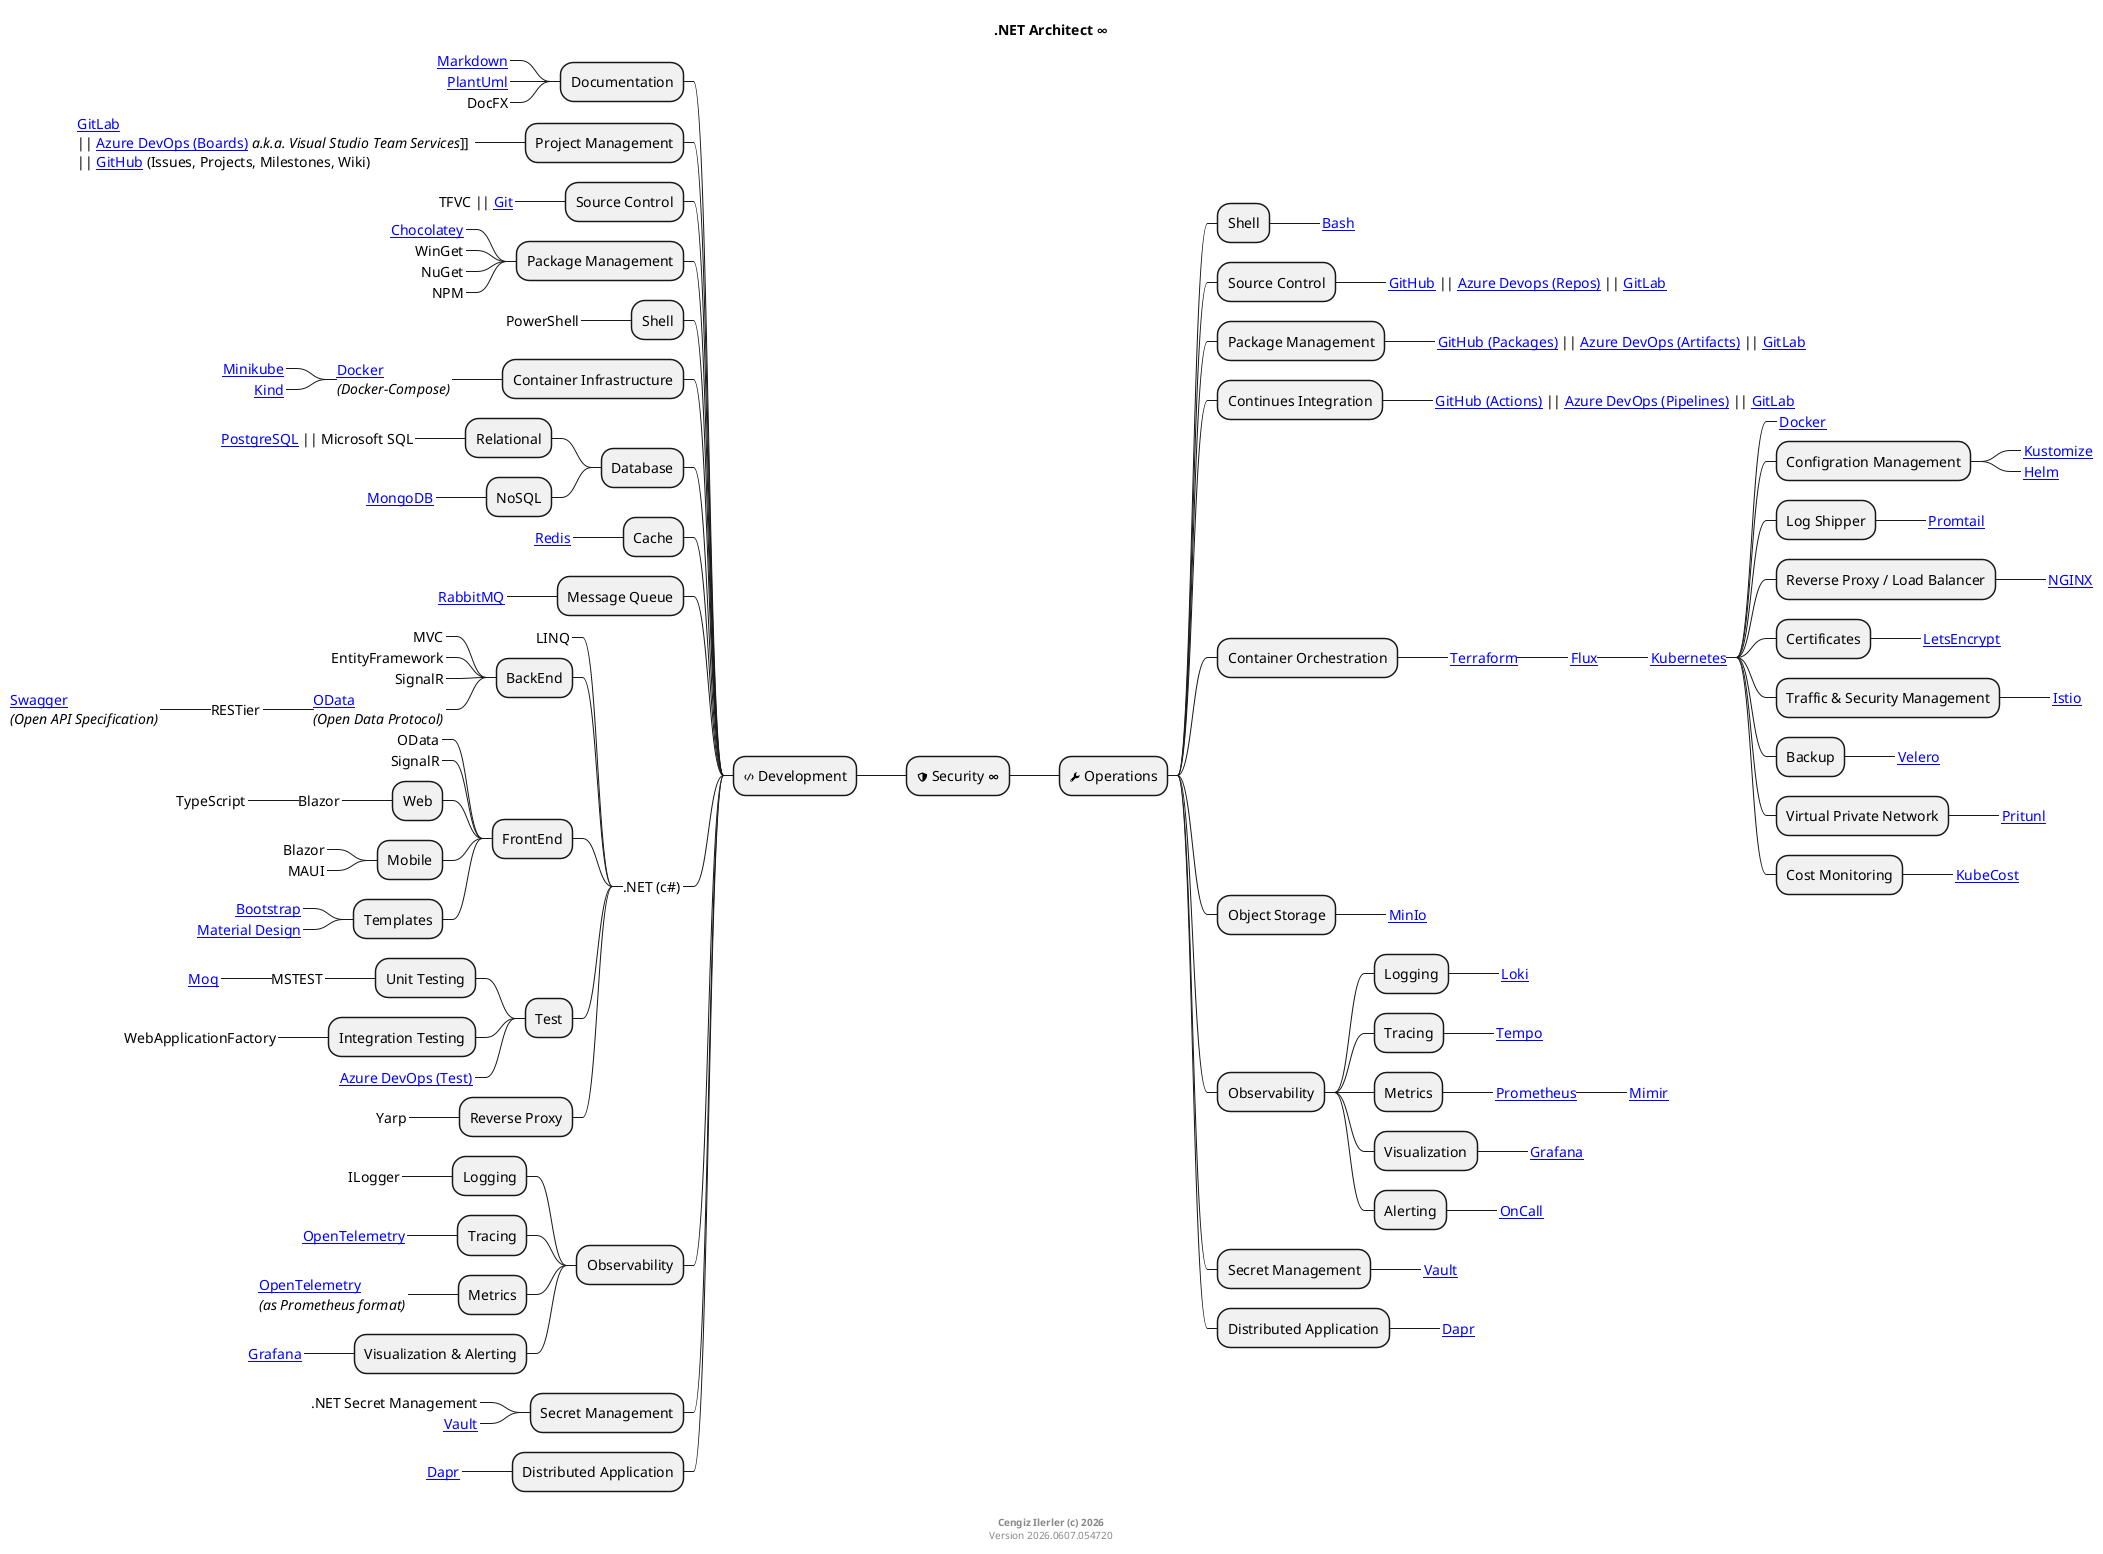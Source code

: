 'reference http://plantuml.com/mindmap-diagram

@startmindmap dotNET-architect

' skinparam shadowing false
' skinparam backgroundColor transparent
' skinparam handwritten true
' skinparam monochrome reverse
' skinparam monochrome true
' skinparam defaultFontName Courier

!define _version %date("yyyy.MMdd.HHmmss")
!define _company Cengiz Ilerler

' header
' Confidential
' INTERNAL USE ONLY
' end header

title
.NET Architect <&infinity>
end title

center footer

<b>_company (c) %date("yyyy")</b>
Version _version
end footer

* <&shield> Security <&infinity>

** <&wrench> Operations

*** Shell
****_ [[https://www.gnu.org/software/bash/ Bash]]

*** Source Control
****_ [[https://github.com/ GitHub]] || [[https://azure.microsoft.com/en-us/products/devops/repos/ Azure Devops (Repos)]] || [[https://gitlab.com/ GitLab]]

*** Package Management
****_ [[https://github.com/features/packages GitHub (Packages)]] || [[https://azure.microsoft.com/en-us/products/devops/artifacts/ Azure DevOps (Artifacts)]] || [[https://gitlab.com/ GitLab]]

*** Continues Integration
****_ [[https://github.com/features/actions GitHub (Actions)]] || [[https://azure.microsoft.com/en-us/products/devops/pipelines/ Azure DevOps (Pipelines)]] || [[https://gitlab.com/ GitLab]]

*** Container Orchestration
****_ [[https://www.terraform.io/ Terraform]]
*****_ [[https://fluxcd.io/ Flux]]
******_ [[https://kubernetes.io/ Kubernetes]]
*******_ [[https://www.docker.com/ Docker]]

******* Configration Management
********_ [[https://kustomize.io/ Kustomize]]
********_ [[https://helm.sh/ Helm]]
******* Log Shipper
********_ [[https://grafana.com/docs/loki/latest/clients/promtail/ Promtail]]
******* Reverse Proxy / Load Balancer
********_ [[https://www.nginx.com/ NGINX]]
******* Certificates
********_ [[https://letsencrypt.org/ LetsEncrypt]]
******* Traffic & Security Management
********_ [[https://istio.io/ Istio]]
******* Backup
********_ [[https://velero.io/ Velero]]
******* Virtual Private Network
********_ [[https://pritunl.com/ Pritunl]]
******* Cost Monitoring
********_ [[https://www.kubecost.com/ KubeCost]]


*** Object Storage
****_ [[https://min.io/ MinIo]]

*** Observability

**** Logging
*****_ [[https://grafana.com/oss/loki/ Loki]]

**** Tracing
*****_ [[https://grafana.com/oss/tempo/ Tempo]]

**** Metrics
*****_ [[https://prometheus.io/ Prometheus]]
******_ [[https://grafana.com/oss/mimir/ Mimir]]

**** Visualization
*****_ [[https://grafana.com/ Grafana]]

**** Alerting
*****_ [[https://grafana.com/oss/oncall/ OnCall]]

*** Secret Management
****_ [[https://www.vaultproject.io/ Vault]]

*** Distributed Application
****_ [[https://dapr.io/ Dapr]]

left side

** <&code> Development

*** Documentation
****_ [[https://daringfireball.net/projects/markdown/ Markdown]]
****_ [[https://plantuml.com/ PlantUml]]
****_ DocFX

*** Project Management
****_ [[https://gitlab.com/ GitLab]] \n|| [[https://azure.microsoft.com/en-us/products/devops/boards/ Azure DevOps (Boards)]] <i>a.k.a. Visual Studio Team Services</i>]] \n|| [[https://github.com/ GitHub]] (Issues, Projects, Milestones, Wiki)

*** Source Control
****_ TFVC || [[https://git-scm.com/ Git]]

*** Package Management
****_ [[https://chocolatey.org/ Chocolatey]]
****_ WinGet
****_ NuGet
****_ NPM

*** Shell
****_ PowerShell

*** Container Infrastructure
****_ [[https://www.docker.com/ Docker]] \n<i>(Docker-Compose)</i>
*****_ [[https://https://minikube.sigs.k8s.io// Minikube]]
*****_ [[https://kind.sigs.k8s.io/ Kind]]

*** Database
**** Relational
*****_ [[https://www.postgresql.org/ PostgreSQL]] || Microsoft SQL

**** NoSQL
*****_ [[https://www.mongodb.com/ MongoDB]]

*** Cache
****_ [[https://redis.io/ Redis]]

*** Message Queue
****_ [[https://www.rabbitmq.com/ RabbitMQ]]

***_ .NET (c#)
****_ LINQ

**** BackEnd
*****_ MVC
*****_ EntityFramework
*****_ SignalR
*****_ [[https://www.odata.org/ OData]] \n<i>(Open Data Protocol)</i>
******_ RESTier
*******_ [[https://swagger.io/ Swagger]] \n<i>(Open API Specification)</i>

**** FrontEnd
*****_ OData
*****_ SignalR
***** Web
******_ Blazor
*******_ TypeScript
***** Mobile
******_ Blazor
******_ MAUI
***** Templates
******_ [[https://getbootstrap.com/ Bootstrap]]
******_ [[https://material.io/ Material Design]]

**** Test
***** Unit Testing
******_ MSTEST
*******_ [[https://moq.github.io/moq4/ Moq]]
***** Integration Testing
******_ WebApplicationFactory
*****_ [[https://azure.microsoft.com/en-us/products/devops/test-plans/ Azure DevOps (Test)]]


**** Reverse Proxy
*****_ Yarp

*** Observability

**** Logging
*****_ ILogger

**** Tracing
*****_ [[https://opentelemetry.io/ OpenTelemetry]]

**** Metrics
*****_ [[https://opentelemetry.io/ OpenTelemetry]] \n<i>(as Prometheus format)</i>

**** Visualization & Alerting
*****_ [[https://grafana.com/ Grafana]]

*** Secret Management
****_ .NET Secret Management
****_ [[https://www.vaultproject.io/ Vault]]

*** Distributed Application
****_ [[https://dapr.io/ Dapr]]

@endmindmap

@enduml
